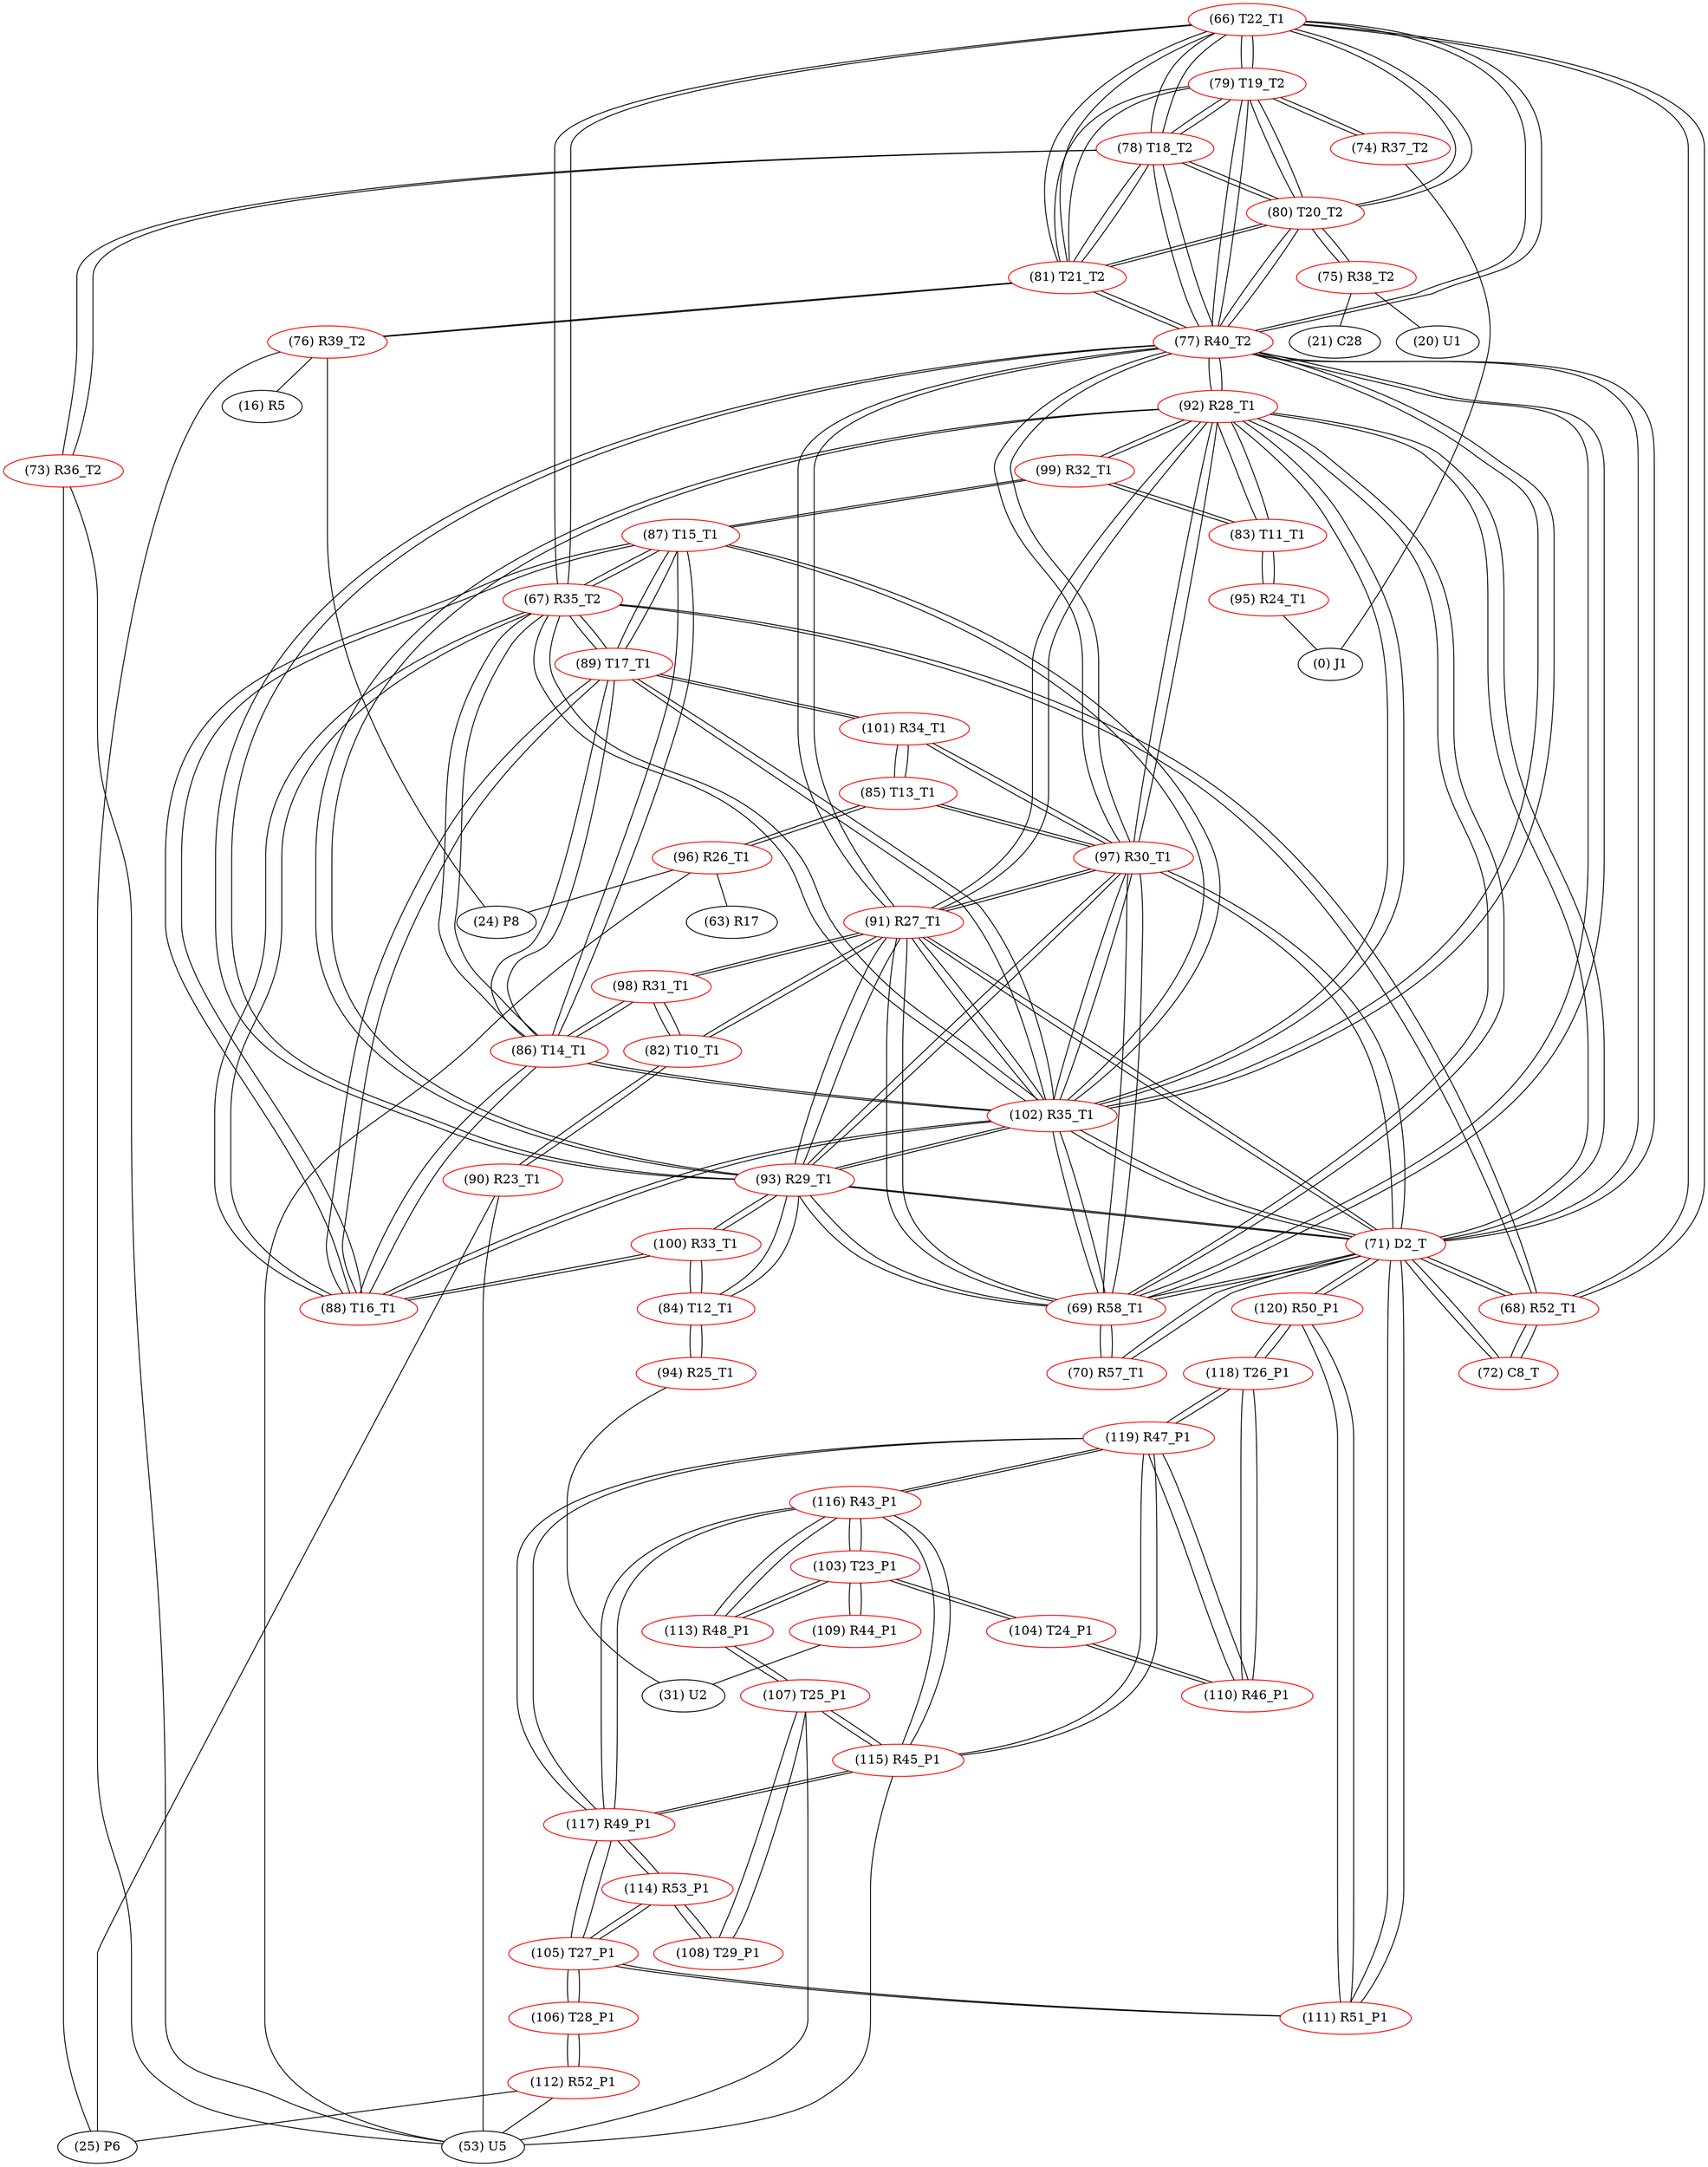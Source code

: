 graph {
	66 [label="(66) T22_T1" color=red]
	79 [label="(79) T19_T2"]
	78 [label="(78) T18_T2"]
	77 [label="(77) R40_T2"]
	81 [label="(81) T21_T2"]
	80 [label="(80) T20_T2"]
	68 [label="(68) R52_T1"]
	67 [label="(67) R35_T2"]
	67 [label="(67) R35_T2" color=red]
	88 [label="(88) T16_T1"]
	87 [label="(87) T15_T1"]
	102 [label="(102) R35_T1"]
	86 [label="(86) T14_T1"]
	89 [label="(89) T17_T1"]
	68 [label="(68) R52_T1"]
	66 [label="(66) T22_T1"]
	68 [label="(68) R52_T1" color=red]
	71 [label="(71) D2_T"]
	72 [label="(72) C8_T"]
	67 [label="(67) R35_T2"]
	66 [label="(66) T22_T1"]
	69 [label="(69) R58_T1" color=red]
	70 [label="(70) R57_T1"]
	71 [label="(71) D2_T"]
	93 [label="(93) R29_T1"]
	102 [label="(102) R35_T1"]
	77 [label="(77) R40_T2"]
	97 [label="(97) R30_T1"]
	91 [label="(91) R27_T1"]
	92 [label="(92) R28_T1"]
	70 [label="(70) R57_T1" color=red]
	69 [label="(69) R58_T1"]
	71 [label="(71) D2_T"]
	71 [label="(71) D2_T" color=red]
	68 [label="(68) R52_T1"]
	72 [label="(72) C8_T"]
	69 [label="(69) R58_T1"]
	70 [label="(70) R57_T1"]
	93 [label="(93) R29_T1"]
	102 [label="(102) R35_T1"]
	77 [label="(77) R40_T2"]
	97 [label="(97) R30_T1"]
	91 [label="(91) R27_T1"]
	92 [label="(92) R28_T1"]
	111 [label="(111) R51_P1"]
	120 [label="(120) R50_P1"]
	72 [label="(72) C8_T" color=red]
	71 [label="(71) D2_T"]
	68 [label="(68) R52_T1"]
	73 [label="(73) R36_T2" color=red]
	53 [label="(53) U5"]
	25 [label="(25) P6"]
	78 [label="(78) T18_T2"]
	74 [label="(74) R37_T2" color=red]
	0 [label="(0) J1"]
	79 [label="(79) T19_T2"]
	75 [label="(75) R38_T2" color=red]
	20 [label="(20) U1"]
	21 [label="(21) C28"]
	80 [label="(80) T20_T2"]
	76 [label="(76) R39_T2" color=red]
	16 [label="(16) R5"]
	24 [label="(24) P8"]
	53 [label="(53) U5"]
	81 [label="(81) T21_T2"]
	77 [label="(77) R40_T2" color=red]
	93 [label="(93) R29_T1"]
	102 [label="(102) R35_T1"]
	97 [label="(97) R30_T1"]
	71 [label="(71) D2_T"]
	69 [label="(69) R58_T1"]
	91 [label="(91) R27_T1"]
	92 [label="(92) R28_T1"]
	66 [label="(66) T22_T1"]
	79 [label="(79) T19_T2"]
	78 [label="(78) T18_T2"]
	81 [label="(81) T21_T2"]
	80 [label="(80) T20_T2"]
	78 [label="(78) T18_T2" color=red]
	66 [label="(66) T22_T1"]
	79 [label="(79) T19_T2"]
	77 [label="(77) R40_T2"]
	81 [label="(81) T21_T2"]
	80 [label="(80) T20_T2"]
	73 [label="(73) R36_T2"]
	79 [label="(79) T19_T2" color=red]
	66 [label="(66) T22_T1"]
	78 [label="(78) T18_T2"]
	77 [label="(77) R40_T2"]
	81 [label="(81) T21_T2"]
	80 [label="(80) T20_T2"]
	74 [label="(74) R37_T2"]
	80 [label="(80) T20_T2" color=red]
	66 [label="(66) T22_T1"]
	79 [label="(79) T19_T2"]
	78 [label="(78) T18_T2"]
	77 [label="(77) R40_T2"]
	81 [label="(81) T21_T2"]
	75 [label="(75) R38_T2"]
	81 [label="(81) T21_T2" color=red]
	66 [label="(66) T22_T1"]
	79 [label="(79) T19_T2"]
	78 [label="(78) T18_T2"]
	77 [label="(77) R40_T2"]
	80 [label="(80) T20_T2"]
	76 [label="(76) R39_T2"]
	82 [label="(82) T10_T1" color=red]
	90 [label="(90) R23_T1"]
	98 [label="(98) R31_T1"]
	91 [label="(91) R27_T1"]
	83 [label="(83) T11_T1" color=red]
	95 [label="(95) R24_T1"]
	99 [label="(99) R32_T1"]
	92 [label="(92) R28_T1"]
	84 [label="(84) T12_T1" color=red]
	100 [label="(100) R33_T1"]
	93 [label="(93) R29_T1"]
	94 [label="(94) R25_T1"]
	85 [label="(85) T13_T1" color=red]
	97 [label="(97) R30_T1"]
	101 [label="(101) R34_T1"]
	96 [label="(96) R26_T1"]
	86 [label="(86) T14_T1" color=red]
	88 [label="(88) T16_T1"]
	87 [label="(87) T15_T1"]
	102 [label="(102) R35_T1"]
	89 [label="(89) T17_T1"]
	67 [label="(67) R35_T2"]
	98 [label="(98) R31_T1"]
	87 [label="(87) T15_T1" color=red]
	88 [label="(88) T16_T1"]
	102 [label="(102) R35_T1"]
	86 [label="(86) T14_T1"]
	89 [label="(89) T17_T1"]
	67 [label="(67) R35_T2"]
	99 [label="(99) R32_T1"]
	88 [label="(88) T16_T1" color=red]
	87 [label="(87) T15_T1"]
	102 [label="(102) R35_T1"]
	86 [label="(86) T14_T1"]
	89 [label="(89) T17_T1"]
	67 [label="(67) R35_T2"]
	100 [label="(100) R33_T1"]
	89 [label="(89) T17_T1" color=red]
	88 [label="(88) T16_T1"]
	87 [label="(87) T15_T1"]
	102 [label="(102) R35_T1"]
	86 [label="(86) T14_T1"]
	67 [label="(67) R35_T2"]
	101 [label="(101) R34_T1"]
	90 [label="(90) R23_T1" color=red]
	25 [label="(25) P6"]
	53 [label="(53) U5"]
	82 [label="(82) T10_T1"]
	91 [label="(91) R27_T1" color=red]
	93 [label="(93) R29_T1"]
	102 [label="(102) R35_T1"]
	77 [label="(77) R40_T2"]
	97 [label="(97) R30_T1"]
	71 [label="(71) D2_T"]
	69 [label="(69) R58_T1"]
	92 [label="(92) R28_T1"]
	82 [label="(82) T10_T1"]
	98 [label="(98) R31_T1"]
	92 [label="(92) R28_T1" color=red]
	93 [label="(93) R29_T1"]
	102 [label="(102) R35_T1"]
	77 [label="(77) R40_T2"]
	97 [label="(97) R30_T1"]
	71 [label="(71) D2_T"]
	69 [label="(69) R58_T1"]
	91 [label="(91) R27_T1"]
	99 [label="(99) R32_T1"]
	83 [label="(83) T11_T1"]
	93 [label="(93) R29_T1" color=red]
	102 [label="(102) R35_T1"]
	77 [label="(77) R40_T2"]
	97 [label="(97) R30_T1"]
	71 [label="(71) D2_T"]
	69 [label="(69) R58_T1"]
	91 [label="(91) R27_T1"]
	92 [label="(92) R28_T1"]
	100 [label="(100) R33_T1"]
	84 [label="(84) T12_T1"]
	94 [label="(94) R25_T1" color=red]
	31 [label="(31) U2"]
	84 [label="(84) T12_T1"]
	95 [label="(95) R24_T1" color=red]
	0 [label="(0) J1"]
	83 [label="(83) T11_T1"]
	96 [label="(96) R26_T1" color=red]
	24 [label="(24) P8"]
	53 [label="(53) U5"]
	63 [label="(63) R17"]
	85 [label="(85) T13_T1"]
	97 [label="(97) R30_T1" color=red]
	93 [label="(93) R29_T1"]
	102 [label="(102) R35_T1"]
	77 [label="(77) R40_T2"]
	71 [label="(71) D2_T"]
	69 [label="(69) R58_T1"]
	91 [label="(91) R27_T1"]
	92 [label="(92) R28_T1"]
	101 [label="(101) R34_T1"]
	85 [label="(85) T13_T1"]
	98 [label="(98) R31_T1" color=red]
	82 [label="(82) T10_T1"]
	91 [label="(91) R27_T1"]
	86 [label="(86) T14_T1"]
	99 [label="(99) R32_T1" color=red]
	87 [label="(87) T15_T1"]
	92 [label="(92) R28_T1"]
	83 [label="(83) T11_T1"]
	100 [label="(100) R33_T1" color=red]
	88 [label="(88) T16_T1"]
	93 [label="(93) R29_T1"]
	84 [label="(84) T12_T1"]
	101 [label="(101) R34_T1" color=red]
	89 [label="(89) T17_T1"]
	97 [label="(97) R30_T1"]
	85 [label="(85) T13_T1"]
	102 [label="(102) R35_T1" color=red]
	93 [label="(93) R29_T1"]
	77 [label="(77) R40_T2"]
	97 [label="(97) R30_T1"]
	71 [label="(71) D2_T"]
	69 [label="(69) R58_T1"]
	91 [label="(91) R27_T1"]
	92 [label="(92) R28_T1"]
	88 [label="(88) T16_T1"]
	87 [label="(87) T15_T1"]
	86 [label="(86) T14_T1"]
	89 [label="(89) T17_T1"]
	67 [label="(67) R35_T2"]
	103 [label="(103) T23_P1" color=red]
	113 [label="(113) R48_P1"]
	116 [label="(116) R43_P1"]
	104 [label="(104) T24_P1"]
	109 [label="(109) R44_P1"]
	104 [label="(104) T24_P1" color=red]
	110 [label="(110) R46_P1"]
	103 [label="(103) T23_P1"]
	105 [label="(105) T27_P1" color=red]
	111 [label="(111) R51_P1"]
	106 [label="(106) T28_P1"]
	114 [label="(114) R53_P1"]
	117 [label="(117) R49_P1"]
	106 [label="(106) T28_P1" color=red]
	112 [label="(112) R52_P1"]
	105 [label="(105) T27_P1"]
	107 [label="(107) T25_P1" color=red]
	108 [label="(108) T29_P1"]
	113 [label="(113) R48_P1"]
	115 [label="(115) R45_P1"]
	53 [label="(53) U5"]
	108 [label="(108) T29_P1" color=red]
	107 [label="(107) T25_P1"]
	114 [label="(114) R53_P1"]
	109 [label="(109) R44_P1" color=red]
	31 [label="(31) U2"]
	103 [label="(103) T23_P1"]
	110 [label="(110) R46_P1" color=red]
	118 [label="(118) T26_P1"]
	119 [label="(119) R47_P1"]
	104 [label="(104) T24_P1"]
	111 [label="(111) R51_P1" color=red]
	105 [label="(105) T27_P1"]
	120 [label="(120) R50_P1"]
	71 [label="(71) D2_T"]
	112 [label="(112) R52_P1" color=red]
	53 [label="(53) U5"]
	25 [label="(25) P6"]
	106 [label="(106) T28_P1"]
	113 [label="(113) R48_P1" color=red]
	107 [label="(107) T25_P1"]
	103 [label="(103) T23_P1"]
	116 [label="(116) R43_P1"]
	114 [label="(114) R53_P1" color=red]
	108 [label="(108) T29_P1"]
	105 [label="(105) T27_P1"]
	117 [label="(117) R49_P1"]
	115 [label="(115) R45_P1" color=red]
	119 [label="(119) R47_P1"]
	116 [label="(116) R43_P1"]
	117 [label="(117) R49_P1"]
	107 [label="(107) T25_P1"]
	53 [label="(53) U5"]
	116 [label="(116) R43_P1" color=red]
	113 [label="(113) R48_P1"]
	103 [label="(103) T23_P1"]
	119 [label="(119) R47_P1"]
	115 [label="(115) R45_P1"]
	117 [label="(117) R49_P1"]
	117 [label="(117) R49_P1" color=red]
	119 [label="(119) R47_P1"]
	115 [label="(115) R45_P1"]
	116 [label="(116) R43_P1"]
	105 [label="(105) T27_P1"]
	114 [label="(114) R53_P1"]
	118 [label="(118) T26_P1" color=red]
	120 [label="(120) R50_P1"]
	110 [label="(110) R46_P1"]
	119 [label="(119) R47_P1"]
	119 [label="(119) R47_P1" color=red]
	115 [label="(115) R45_P1"]
	116 [label="(116) R43_P1"]
	117 [label="(117) R49_P1"]
	118 [label="(118) T26_P1"]
	110 [label="(110) R46_P1"]
	120 [label="(120) R50_P1" color=red]
	118 [label="(118) T26_P1"]
	111 [label="(111) R51_P1"]
	71 [label="(71) D2_T"]
	66 -- 79
	66 -- 78
	66 -- 77
	66 -- 81
	66 -- 80
	66 -- 68
	66 -- 67
	67 -- 88
	67 -- 87
	67 -- 102
	67 -- 86
	67 -- 89
	67 -- 68
	67 -- 66
	68 -- 71
	68 -- 72
	68 -- 67
	68 -- 66
	69 -- 70
	69 -- 71
	69 -- 93
	69 -- 102
	69 -- 77
	69 -- 97
	69 -- 91
	69 -- 92
	70 -- 69
	70 -- 71
	71 -- 68
	71 -- 72
	71 -- 69
	71 -- 70
	71 -- 93
	71 -- 102
	71 -- 77
	71 -- 97
	71 -- 91
	71 -- 92
	71 -- 111
	71 -- 120
	72 -- 71
	72 -- 68
	73 -- 53
	73 -- 25
	73 -- 78
	74 -- 0
	74 -- 79
	75 -- 20
	75 -- 21
	75 -- 80
	76 -- 16
	76 -- 24
	76 -- 53
	76 -- 81
	77 -- 93
	77 -- 102
	77 -- 97
	77 -- 71
	77 -- 69
	77 -- 91
	77 -- 92
	77 -- 66
	77 -- 79
	77 -- 78
	77 -- 81
	77 -- 80
	78 -- 66
	78 -- 79
	78 -- 77
	78 -- 81
	78 -- 80
	78 -- 73
	79 -- 66
	79 -- 78
	79 -- 77
	79 -- 81
	79 -- 80
	79 -- 74
	80 -- 66
	80 -- 79
	80 -- 78
	80 -- 77
	80 -- 81
	80 -- 75
	81 -- 66
	81 -- 79
	81 -- 78
	81 -- 77
	81 -- 80
	81 -- 76
	82 -- 90
	82 -- 98
	82 -- 91
	83 -- 95
	83 -- 99
	83 -- 92
	84 -- 100
	84 -- 93
	84 -- 94
	85 -- 97
	85 -- 101
	85 -- 96
	86 -- 88
	86 -- 87
	86 -- 102
	86 -- 89
	86 -- 67
	86 -- 98
	87 -- 88
	87 -- 102
	87 -- 86
	87 -- 89
	87 -- 67
	87 -- 99
	88 -- 87
	88 -- 102
	88 -- 86
	88 -- 89
	88 -- 67
	88 -- 100
	89 -- 88
	89 -- 87
	89 -- 102
	89 -- 86
	89 -- 67
	89 -- 101
	90 -- 25
	90 -- 53
	90 -- 82
	91 -- 93
	91 -- 102
	91 -- 77
	91 -- 97
	91 -- 71
	91 -- 69
	91 -- 92
	91 -- 82
	91 -- 98
	92 -- 93
	92 -- 102
	92 -- 77
	92 -- 97
	92 -- 71
	92 -- 69
	92 -- 91
	92 -- 99
	92 -- 83
	93 -- 102
	93 -- 77
	93 -- 97
	93 -- 71
	93 -- 69
	93 -- 91
	93 -- 92
	93 -- 100
	93 -- 84
	94 -- 31
	94 -- 84
	95 -- 0
	95 -- 83
	96 -- 24
	96 -- 53
	96 -- 63
	96 -- 85
	97 -- 93
	97 -- 102
	97 -- 77
	97 -- 71
	97 -- 69
	97 -- 91
	97 -- 92
	97 -- 101
	97 -- 85
	98 -- 82
	98 -- 91
	98 -- 86
	99 -- 87
	99 -- 92
	99 -- 83
	100 -- 88
	100 -- 93
	100 -- 84
	101 -- 89
	101 -- 97
	101 -- 85
	102 -- 93
	102 -- 77
	102 -- 97
	102 -- 71
	102 -- 69
	102 -- 91
	102 -- 92
	102 -- 88
	102 -- 87
	102 -- 86
	102 -- 89
	102 -- 67
	103 -- 113
	103 -- 116
	103 -- 104
	103 -- 109
	104 -- 110
	104 -- 103
	105 -- 111
	105 -- 106
	105 -- 114
	105 -- 117
	106 -- 112
	106 -- 105
	107 -- 108
	107 -- 113
	107 -- 115
	107 -- 53
	108 -- 107
	108 -- 114
	109 -- 31
	109 -- 103
	110 -- 118
	110 -- 119
	110 -- 104
	111 -- 105
	111 -- 120
	111 -- 71
	112 -- 53
	112 -- 25
	112 -- 106
	113 -- 107
	113 -- 103
	113 -- 116
	114 -- 108
	114 -- 105
	114 -- 117
	115 -- 119
	115 -- 116
	115 -- 117
	115 -- 107
	115 -- 53
	116 -- 113
	116 -- 103
	116 -- 119
	116 -- 115
	116 -- 117
	117 -- 119
	117 -- 115
	117 -- 116
	117 -- 105
	117 -- 114
	118 -- 120
	118 -- 110
	118 -- 119
	119 -- 115
	119 -- 116
	119 -- 117
	119 -- 118
	119 -- 110
	120 -- 118
	120 -- 111
	120 -- 71
}